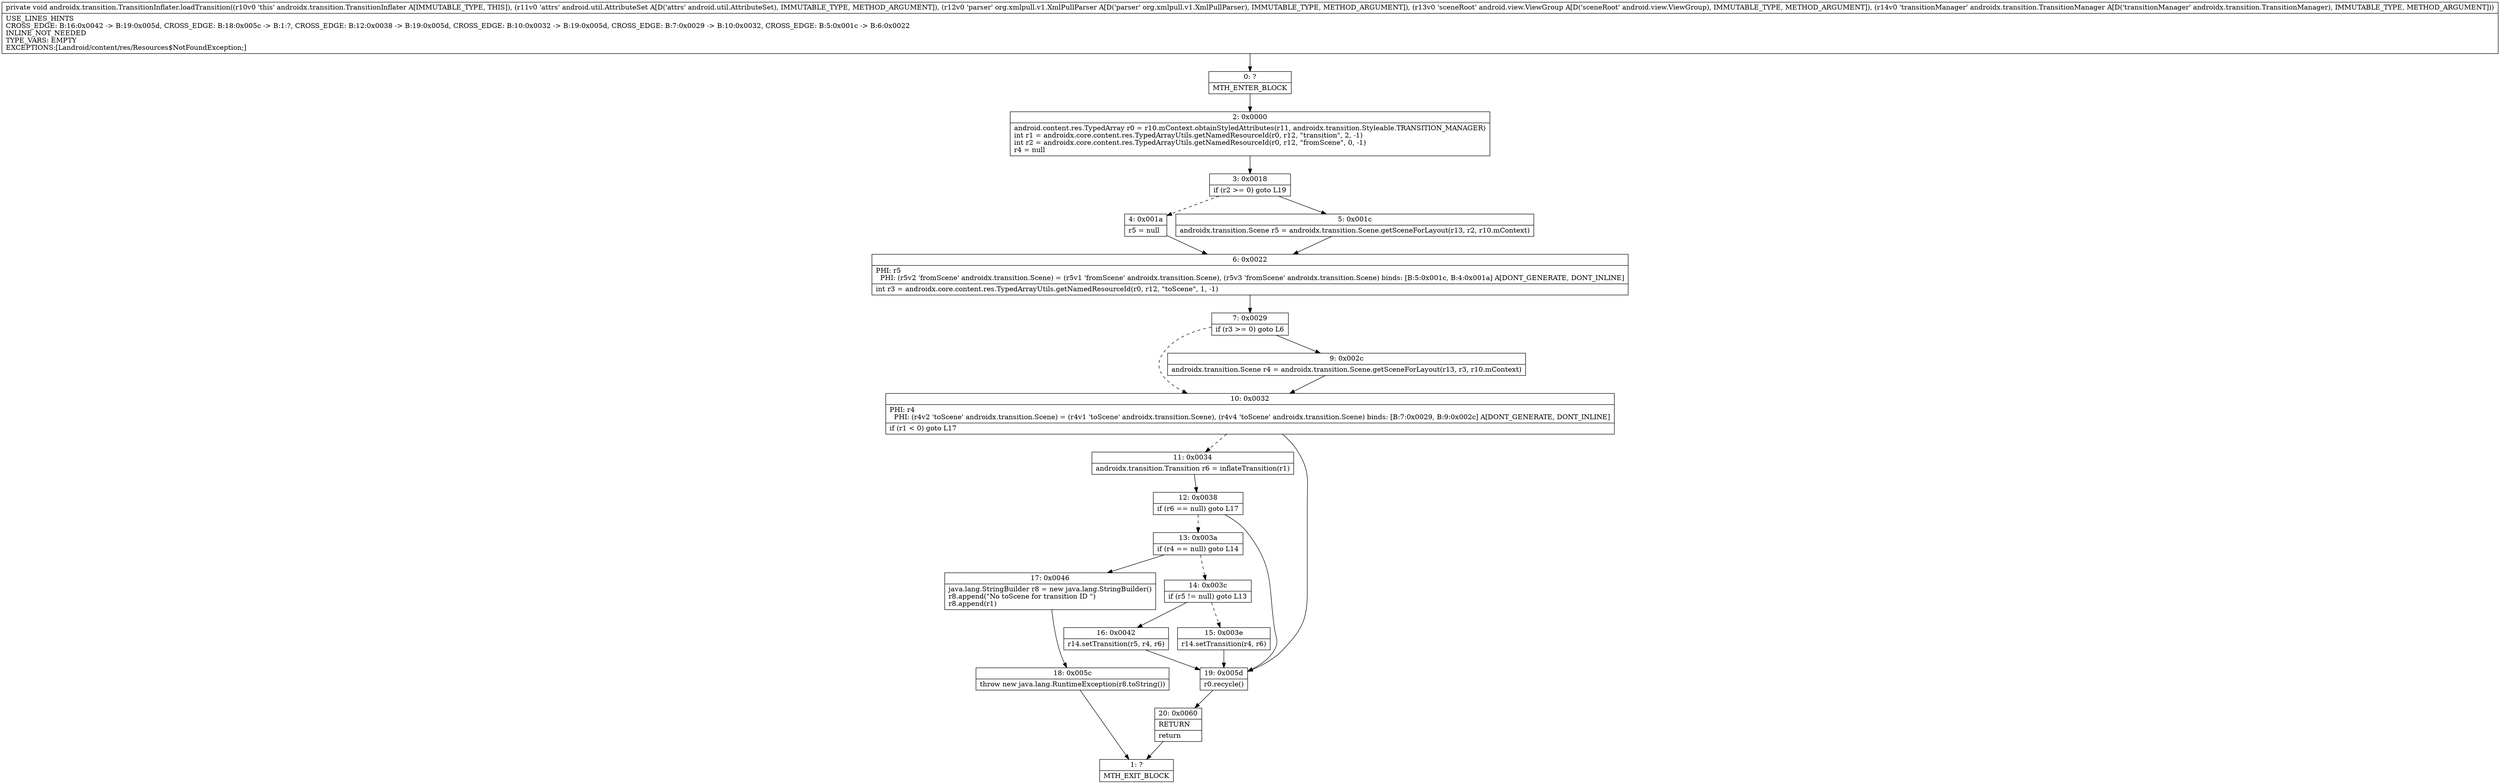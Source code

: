 digraph "CFG forandroidx.transition.TransitionInflater.loadTransition(Landroid\/util\/AttributeSet;Lorg\/xmlpull\/v1\/XmlPullParser;Landroid\/view\/ViewGroup;Landroidx\/transition\/TransitionManager;)V" {
Node_0 [shape=record,label="{0\:\ ?|MTH_ENTER_BLOCK\l}"];
Node_2 [shape=record,label="{2\:\ 0x0000|android.content.res.TypedArray r0 = r10.mContext.obtainStyledAttributes(r11, androidx.transition.Styleable.TRANSITION_MANAGER)\lint r1 = androidx.core.content.res.TypedArrayUtils.getNamedResourceId(r0, r12, \"transition\", 2, \-1)\lint r2 = androidx.core.content.res.TypedArrayUtils.getNamedResourceId(r0, r12, \"fromScene\", 0, \-1)\lr4 = null\l}"];
Node_3 [shape=record,label="{3\:\ 0x0018|if (r2 \>= 0) goto L19\l}"];
Node_4 [shape=record,label="{4\:\ 0x001a|r5 = null\l}"];
Node_6 [shape=record,label="{6\:\ 0x0022|PHI: r5 \l  PHI: (r5v2 'fromScene' androidx.transition.Scene) = (r5v1 'fromScene' androidx.transition.Scene), (r5v3 'fromScene' androidx.transition.Scene) binds: [B:5:0x001c, B:4:0x001a] A[DONT_GENERATE, DONT_INLINE]\l|int r3 = androidx.core.content.res.TypedArrayUtils.getNamedResourceId(r0, r12, \"toScene\", 1, \-1)\l}"];
Node_7 [shape=record,label="{7\:\ 0x0029|if (r3 \>= 0) goto L6\l}"];
Node_9 [shape=record,label="{9\:\ 0x002c|androidx.transition.Scene r4 = androidx.transition.Scene.getSceneForLayout(r13, r3, r10.mContext)\l}"];
Node_10 [shape=record,label="{10\:\ 0x0032|PHI: r4 \l  PHI: (r4v2 'toScene' androidx.transition.Scene) = (r4v1 'toScene' androidx.transition.Scene), (r4v4 'toScene' androidx.transition.Scene) binds: [B:7:0x0029, B:9:0x002c] A[DONT_GENERATE, DONT_INLINE]\l|if (r1 \< 0) goto L17\l}"];
Node_11 [shape=record,label="{11\:\ 0x0034|androidx.transition.Transition r6 = inflateTransition(r1)\l}"];
Node_12 [shape=record,label="{12\:\ 0x0038|if (r6 == null) goto L17\l}"];
Node_13 [shape=record,label="{13\:\ 0x003a|if (r4 == null) goto L14\l}"];
Node_14 [shape=record,label="{14\:\ 0x003c|if (r5 != null) goto L13\l}"];
Node_15 [shape=record,label="{15\:\ 0x003e|r14.setTransition(r4, r6)\l}"];
Node_16 [shape=record,label="{16\:\ 0x0042|r14.setTransition(r5, r4, r6)\l}"];
Node_17 [shape=record,label="{17\:\ 0x0046|java.lang.StringBuilder r8 = new java.lang.StringBuilder()\lr8.append(\"No toScene for transition ID \")\lr8.append(r1)\l}"];
Node_18 [shape=record,label="{18\:\ 0x005c|throw new java.lang.RuntimeException(r8.toString())\l}"];
Node_1 [shape=record,label="{1\:\ ?|MTH_EXIT_BLOCK\l}"];
Node_19 [shape=record,label="{19\:\ 0x005d|r0.recycle()\l}"];
Node_20 [shape=record,label="{20\:\ 0x0060|RETURN\l|return\l}"];
Node_5 [shape=record,label="{5\:\ 0x001c|androidx.transition.Scene r5 = androidx.transition.Scene.getSceneForLayout(r13, r2, r10.mContext)\l}"];
MethodNode[shape=record,label="{private void androidx.transition.TransitionInflater.loadTransition((r10v0 'this' androidx.transition.TransitionInflater A[IMMUTABLE_TYPE, THIS]), (r11v0 'attrs' android.util.AttributeSet A[D('attrs' android.util.AttributeSet), IMMUTABLE_TYPE, METHOD_ARGUMENT]), (r12v0 'parser' org.xmlpull.v1.XmlPullParser A[D('parser' org.xmlpull.v1.XmlPullParser), IMMUTABLE_TYPE, METHOD_ARGUMENT]), (r13v0 'sceneRoot' android.view.ViewGroup A[D('sceneRoot' android.view.ViewGroup), IMMUTABLE_TYPE, METHOD_ARGUMENT]), (r14v0 'transitionManager' androidx.transition.TransitionManager A[D('transitionManager' androidx.transition.TransitionManager), IMMUTABLE_TYPE, METHOD_ARGUMENT]))  | USE_LINES_HINTS\lCROSS_EDGE: B:16:0x0042 \-\> B:19:0x005d, CROSS_EDGE: B:18:0x005c \-\> B:1:?, CROSS_EDGE: B:12:0x0038 \-\> B:19:0x005d, CROSS_EDGE: B:10:0x0032 \-\> B:19:0x005d, CROSS_EDGE: B:7:0x0029 \-\> B:10:0x0032, CROSS_EDGE: B:5:0x001c \-\> B:6:0x0022\lINLINE_NOT_NEEDED\lTYPE_VARS: EMPTY\lEXCEPTIONS:[Landroid\/content\/res\/Resources$NotFoundException;]\l}"];
MethodNode -> Node_0;Node_0 -> Node_2;
Node_2 -> Node_3;
Node_3 -> Node_4[style=dashed];
Node_3 -> Node_5;
Node_4 -> Node_6;
Node_6 -> Node_7;
Node_7 -> Node_9;
Node_7 -> Node_10[style=dashed];
Node_9 -> Node_10;
Node_10 -> Node_11[style=dashed];
Node_10 -> Node_19;
Node_11 -> Node_12;
Node_12 -> Node_13[style=dashed];
Node_12 -> Node_19;
Node_13 -> Node_14[style=dashed];
Node_13 -> Node_17;
Node_14 -> Node_15[style=dashed];
Node_14 -> Node_16;
Node_15 -> Node_19;
Node_16 -> Node_19;
Node_17 -> Node_18;
Node_18 -> Node_1;
Node_19 -> Node_20;
Node_20 -> Node_1;
Node_5 -> Node_6;
}

